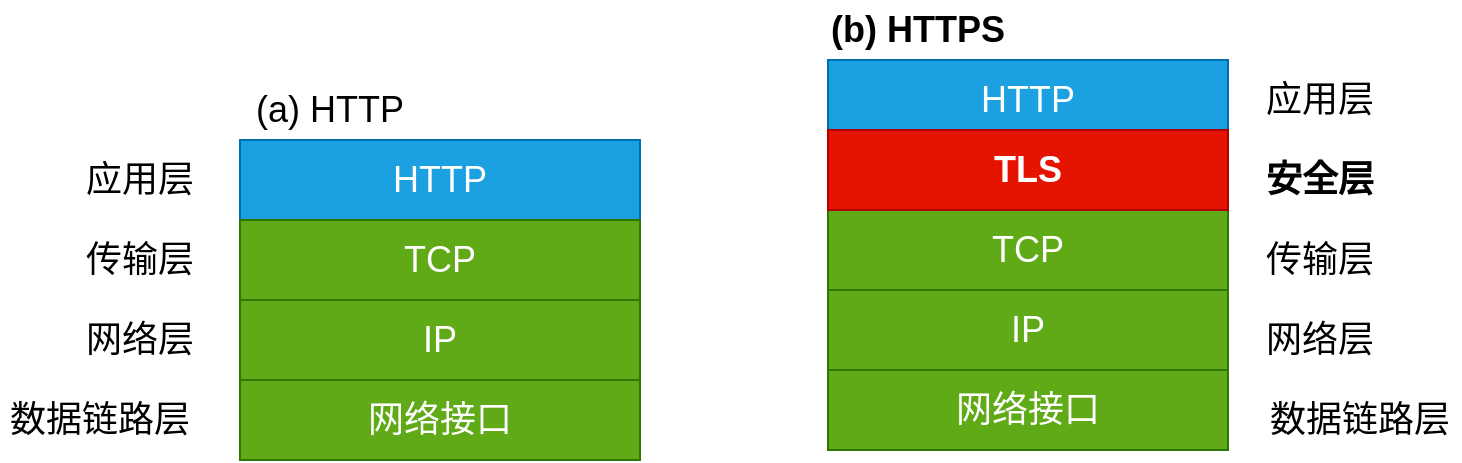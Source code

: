 <mxfile version="20.2.8" type="device"><diagram id="G4NlUxOJeWFyP-qW6ZyH" name="第 1 页"><mxGraphModel dx="1038" dy="490" grid="1" gridSize="10" guides="1" tooltips="1" connect="1" arrows="1" fold="1" page="1" pageScale="1" pageWidth="827" pageHeight="1169" math="0" shadow="0"><root><mxCell id="0"/><mxCell id="1" parent="0"/><mxCell id="1bbVze6irbzVGQN7E49w-1" value="HTTP" style="rounded=0;whiteSpace=wrap;html=1;fontStyle=0;fontSize=18;fillColor=#1ba1e2;fontColor=#ffffff;strokeColor=#006EAF;" vertex="1" parent="1"><mxGeometry x="120" y="80" width="200" height="40" as="geometry"/></mxCell><mxCell id="1bbVze6irbzVGQN7E49w-3" value="TCP" style="rounded=0;whiteSpace=wrap;html=1;fontStyle=0;fontSize=18;fillColor=#60a917;fontColor=#ffffff;strokeColor=#2D7600;" vertex="1" parent="1"><mxGeometry x="120" y="120" width="200" height="40" as="geometry"/></mxCell><mxCell id="1bbVze6irbzVGQN7E49w-4" value="IP" style="rounded=0;whiteSpace=wrap;html=1;fontStyle=0;fontSize=18;fillColor=#60a917;fontColor=#ffffff;strokeColor=#2D7600;" vertex="1" parent="1"><mxGeometry x="120" y="160" width="200" height="40" as="geometry"/></mxCell><mxCell id="1bbVze6irbzVGQN7E49w-5" value="网络接口" style="rounded=0;whiteSpace=wrap;html=1;fontStyle=0;fontSize=18;fillColor=#60a917;fontColor=#ffffff;strokeColor=#2D7600;" vertex="1" parent="1"><mxGeometry x="120" y="200" width="200" height="40" as="geometry"/></mxCell><mxCell id="1bbVze6irbzVGQN7E49w-6" value="(a) HTTP" style="text;html=1;strokeColor=none;fillColor=none;align=center;verticalAlign=middle;whiteSpace=wrap;rounded=0;shadow=0;fontSize=18;" vertex="1" parent="1"><mxGeometry x="120" y="50" width="90" height="30" as="geometry"/></mxCell><mxCell id="1bbVze6irbzVGQN7E49w-7" value="HTTP" style="rounded=0;whiteSpace=wrap;html=1;fontStyle=0;fontSize=18;fillColor=#1ba1e2;fontColor=#ffffff;strokeColor=#006EAF;" vertex="1" parent="1"><mxGeometry x="414" y="40" width="200" height="40" as="geometry"/></mxCell><mxCell id="1bbVze6irbzVGQN7E49w-8" value="TCP" style="rounded=0;whiteSpace=wrap;html=1;fontStyle=0;fontSize=18;fillColor=#60a917;fontColor=#ffffff;strokeColor=#2D7600;" vertex="1" parent="1"><mxGeometry x="414" y="115" width="200" height="40" as="geometry"/></mxCell><mxCell id="1bbVze6irbzVGQN7E49w-9" value="IP" style="rounded=0;whiteSpace=wrap;html=1;fontStyle=0;fontSize=18;fillColor=#60a917;fontColor=#ffffff;strokeColor=#2D7600;" vertex="1" parent="1"><mxGeometry x="414" y="155" width="200" height="40" as="geometry"/></mxCell><mxCell id="1bbVze6irbzVGQN7E49w-10" value="网络接口" style="rounded=0;whiteSpace=wrap;html=1;fontStyle=0;fontSize=18;fillColor=#60a917;fontColor=#ffffff;strokeColor=#2D7600;" vertex="1" parent="1"><mxGeometry x="414" y="195" width="200" height="40" as="geometry"/></mxCell><mxCell id="1bbVze6irbzVGQN7E49w-11" value="(b) HTTPS" style="text;html=1;strokeColor=none;fillColor=none;align=center;verticalAlign=middle;whiteSpace=wrap;rounded=0;shadow=0;fontSize=18;fontStyle=1" vertex="1" parent="1"><mxGeometry x="414" y="10" width="90" height="30" as="geometry"/></mxCell><mxCell id="1bbVze6irbzVGQN7E49w-12" value="TLS" style="rounded=0;whiteSpace=wrap;html=1;fontStyle=1;fontSize=18;fillColor=#e51400;fontColor=#ffffff;strokeColor=#B20000;" vertex="1" parent="1"><mxGeometry x="414" y="75" width="200" height="40" as="geometry"/></mxCell><mxCell id="1bbVze6irbzVGQN7E49w-13" value="应用层" style="text;html=1;strokeColor=none;fillColor=none;align=center;verticalAlign=middle;whiteSpace=wrap;rounded=0;shadow=0;fontSize=18;" vertex="1" parent="1"><mxGeometry x="40" y="85" width="60" height="30" as="geometry"/></mxCell><mxCell id="1bbVze6irbzVGQN7E49w-14" value="传输层" style="text;html=1;strokeColor=none;fillColor=none;align=center;verticalAlign=middle;whiteSpace=wrap;rounded=0;shadow=0;fontSize=18;" vertex="1" parent="1"><mxGeometry x="40" y="125" width="60" height="30" as="geometry"/></mxCell><mxCell id="1bbVze6irbzVGQN7E49w-15" value="网络层" style="text;html=1;strokeColor=none;fillColor=none;align=center;verticalAlign=middle;whiteSpace=wrap;rounded=0;shadow=0;fontSize=18;" vertex="1" parent="1"><mxGeometry x="40" y="165" width="60" height="30" as="geometry"/></mxCell><mxCell id="1bbVze6irbzVGQN7E49w-16" value="数据链路层" style="text;html=1;strokeColor=none;fillColor=none;align=center;verticalAlign=middle;whiteSpace=wrap;rounded=0;shadow=0;fontSize=18;" vertex="1" parent="1"><mxGeometry y="205" width="100" height="30" as="geometry"/></mxCell><mxCell id="1bbVze6irbzVGQN7E49w-17" value="安全层" style="text;html=1;strokeColor=none;fillColor=none;align=center;verticalAlign=middle;whiteSpace=wrap;rounded=0;shadow=0;fontSize=18;fontStyle=1" vertex="1" parent="1"><mxGeometry x="630" y="85" width="60" height="30" as="geometry"/></mxCell><mxCell id="1bbVze6irbzVGQN7E49w-18" value="传输层" style="text;html=1;strokeColor=none;fillColor=none;align=center;verticalAlign=middle;whiteSpace=wrap;rounded=0;shadow=0;fontSize=18;" vertex="1" parent="1"><mxGeometry x="630" y="125" width="60" height="30" as="geometry"/></mxCell><mxCell id="1bbVze6irbzVGQN7E49w-19" value="网络层" style="text;html=1;strokeColor=none;fillColor=none;align=center;verticalAlign=middle;whiteSpace=wrap;rounded=0;shadow=0;fontSize=18;" vertex="1" parent="1"><mxGeometry x="630" y="165" width="60" height="30" as="geometry"/></mxCell><mxCell id="1bbVze6irbzVGQN7E49w-20" value="数据链路层" style="text;html=1;strokeColor=none;fillColor=none;align=center;verticalAlign=middle;whiteSpace=wrap;rounded=0;shadow=0;fontSize=18;" vertex="1" parent="1"><mxGeometry x="630" y="205" width="100" height="30" as="geometry"/></mxCell><mxCell id="1bbVze6irbzVGQN7E49w-21" value="应用层" style="text;html=1;strokeColor=none;fillColor=none;align=center;verticalAlign=middle;whiteSpace=wrap;rounded=0;shadow=0;fontSize=18;" vertex="1" parent="1"><mxGeometry x="630" y="45" width="60" height="30" as="geometry"/></mxCell></root></mxGraphModel></diagram></mxfile>